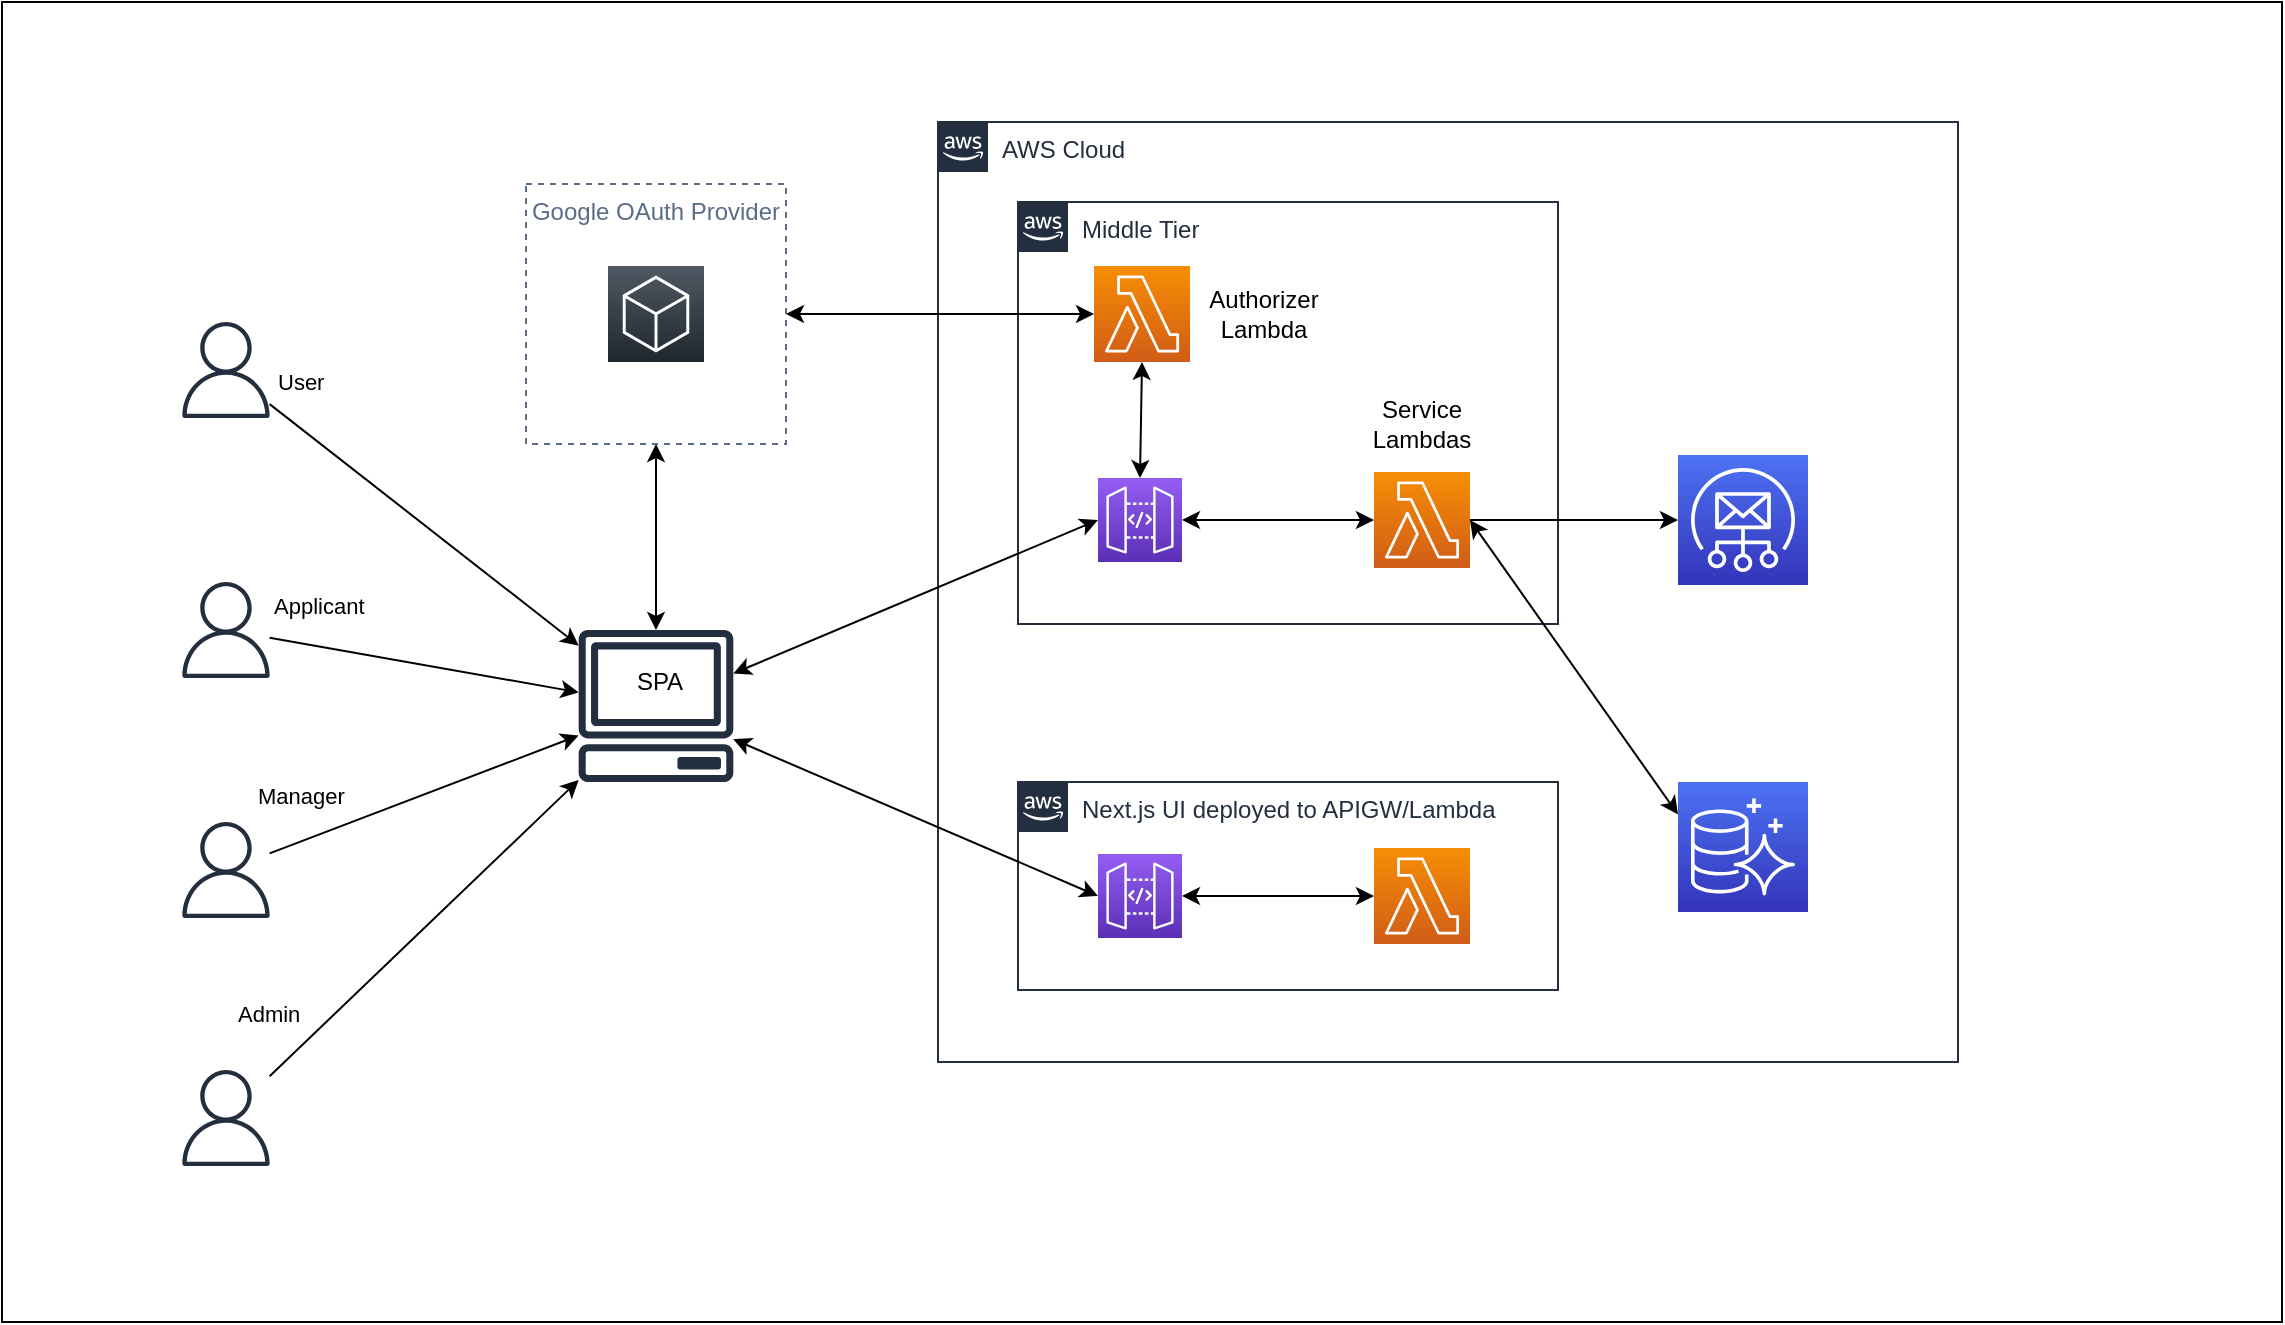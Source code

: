 <mxfile version="14.6.11" type="device"><diagram id="Ht1M8jgEwFfnCIfOTk4-" name="Page-1"><mxGraphModel dx="1186" dy="667" grid="1" gridSize="10" guides="1" tooltips="1" connect="1" arrows="1" fold="1" page="1" pageScale="1" pageWidth="1169" pageHeight="827" math="0" shadow="0"><root><mxCell id="0"/><mxCell id="1" parent="0"/><mxCell id="B9gwyxUEidjCUfpL_QzQ-71" value="" style="rounded=0;whiteSpace=wrap;html=1;fillColor=#ffffff;" parent="1" vertex="1"><mxGeometry x="32" y="100" width="1140" height="660" as="geometry"/></mxCell><mxCell id="B9gwyxUEidjCUfpL_QzQ-36" value="AWS Cloud" style="points=[[0,0],[0.25,0],[0.5,0],[0.75,0],[1,0],[1,0.25],[1,0.5],[1,0.75],[1,1],[0.75,1],[0.5,1],[0.25,1],[0,1],[0,0.75],[0,0.5],[0,0.25]];outlineConnect=0;gradientColor=none;html=1;whiteSpace=wrap;fontSize=12;fontStyle=0;shape=mxgraph.aws4.group;grIcon=mxgraph.aws4.group_aws_cloud_alt;strokeColor=#232F3E;verticalAlign=top;align=left;spacingLeft=30;fontColor=#232F3E;dashed=0;" parent="1" vertex="1"><mxGeometry x="500" y="160" width="510" height="470" as="geometry"/></mxCell><mxCell id="B9gwyxUEidjCUfpL_QzQ-54" value="Middle Tier" style="points=[[0,0],[0.25,0],[0.5,0],[0.75,0],[1,0],[1,0.25],[1,0.5],[1,0.75],[1,1],[0.75,1],[0.5,1],[0.25,1],[0,1],[0,0.75],[0,0.5],[0,0.25]];outlineConnect=0;gradientColor=none;html=1;whiteSpace=wrap;fontSize=12;fontStyle=0;shape=mxgraph.aws4.group;grIcon=mxgraph.aws4.group_aws_cloud_alt;strokeColor=#232F3E;verticalAlign=top;align=left;spacingLeft=30;fontColor=#232F3E;dashed=0;" parent="1" vertex="1"><mxGeometry x="540" y="200" width="270" height="211" as="geometry"/></mxCell><mxCell id="B9gwyxUEidjCUfpL_QzQ-35" value="Next.js UI deployed to APIGW/Lambda" style="points=[[0,0],[0.25,0],[0.5,0],[0.75,0],[1,0],[1,0.25],[1,0.5],[1,0.75],[1,1],[0.75,1],[0.5,1],[0.25,1],[0,1],[0,0.75],[0,0.5],[0,0.25]];outlineConnect=0;gradientColor=none;html=1;whiteSpace=wrap;fontSize=12;fontStyle=0;shape=mxgraph.aws4.group;grIcon=mxgraph.aws4.group_aws_cloud_alt;strokeColor=#232F3E;verticalAlign=top;align=left;spacingLeft=30;fontColor=#232F3E;dashed=0;" parent="1" vertex="1"><mxGeometry x="540" y="490" width="270" height="104" as="geometry"/></mxCell><mxCell id="B9gwyxUEidjCUfpL_QzQ-6" value="" style="points=[[0,0,0],[0.25,0,0],[0.5,0,0],[0.75,0,0],[1,0,0],[0,1,0],[0.25,1,0],[0.5,1,0],[0.75,1,0],[1,1,0],[0,0.25,0],[0,0.5,0],[0,0.75,0],[1,0.25,0],[1,0.5,0],[1,0.75,0]];outlineConnect=0;fontColor=#232F3E;gradientColor=#945DF2;gradientDirection=north;fillColor=#5A30B5;strokeColor=#ffffff;dashed=0;verticalLabelPosition=bottom;verticalAlign=top;align=center;html=1;fontSize=12;fontStyle=0;aspect=fixed;shape=mxgraph.aws4.resourceIcon;resIcon=mxgraph.aws4.api_gateway;" parent="1" vertex="1"><mxGeometry x="580" y="526" width="42" height="42" as="geometry"/></mxCell><mxCell id="B9gwyxUEidjCUfpL_QzQ-7" value="" style="points=[[0,0,0],[0.25,0,0],[0.5,0,0],[0.75,0,0],[1,0,0],[0,1,0],[0.25,1,0],[0.5,1,0],[0.75,1,0],[1,1,0],[0,0.25,0],[0,0.5,0],[0,0.75,0],[1,0.25,0],[1,0.5,0],[1,0.75,0]];outlineConnect=0;fontColor=#232F3E;gradientColor=#4D72F3;gradientDirection=north;fillColor=#3334B9;strokeColor=#ffffff;dashed=0;verticalLabelPosition=bottom;verticalAlign=top;align=center;html=1;fontSize=12;fontStyle=0;aspect=fixed;shape=mxgraph.aws4.resourceIcon;resIcon=mxgraph.aws4.aurora;" parent="1" vertex="1"><mxGeometry x="870" y="490" width="65" height="65" as="geometry"/></mxCell><mxCell id="B9gwyxUEidjCUfpL_QzQ-10" value="" style="points=[[0,0,0],[0.25,0,0],[0.5,0,0],[0.75,0,0],[1,0,0],[0,1,0],[0.25,1,0],[0.5,1,0],[0.75,1,0],[1,1,0],[0,0.25,0],[0,0.5,0],[0,0.75,0],[1,0.25,0],[1,0.5,0],[1,0.75,0]];outlineConnect=0;fontColor=#232F3E;gradientColor=#4D72F3;gradientDirection=north;fillColor=#3334B9;strokeColor=#ffffff;dashed=0;verticalLabelPosition=bottom;verticalAlign=top;align=center;html=1;fontSize=12;fontStyle=0;aspect=fixed;shape=mxgraph.aws4.resourceIcon;resIcon=mxgraph.aws4.simple_email_service;" parent="1" vertex="1"><mxGeometry x="870" y="326.5" width="65" height="65" as="geometry"/></mxCell><mxCell id="B9gwyxUEidjCUfpL_QzQ-13" value="" style="points=[[0,0,0],[0.25,0,0],[0.5,0,0],[0.75,0,0],[1,0,0],[0,1,0],[0.25,1,0],[0.5,1,0],[0.75,1,0],[1,1,0],[0,0.25,0],[0,0.5,0],[0,0.75,0],[1,0.25,0],[1,0.5,0],[1,0.75,0]];outlineConnect=0;fontColor=#232F3E;gradientColor=#F78E04;gradientDirection=north;fillColor=#D05C17;strokeColor=#ffffff;dashed=0;verticalLabelPosition=bottom;verticalAlign=top;align=center;html=1;fontSize=12;fontStyle=0;aspect=fixed;shape=mxgraph.aws4.resourceIcon;resIcon=mxgraph.aws4.lambda;" parent="1" vertex="1"><mxGeometry x="718" y="523" width="48" height="48" as="geometry"/></mxCell><mxCell id="B9gwyxUEidjCUfpL_QzQ-16" value="" style="outlineConnect=0;fontColor=#232F3E;gradientColor=none;fillColor=#232F3E;strokeColor=none;dashed=0;verticalLabelPosition=bottom;verticalAlign=top;align=center;html=1;fontSize=12;fontStyle=0;aspect=fixed;pointerEvents=1;shape=mxgraph.aws4.user;" parent="1" vertex="1"><mxGeometry x="120" y="634" width="48" height="48" as="geometry"/></mxCell><mxCell id="B9gwyxUEidjCUfpL_QzQ-17" value="" style="outlineConnect=0;fontColor=#232F3E;gradientColor=none;fillColor=#232F3E;strokeColor=none;dashed=0;verticalLabelPosition=bottom;verticalAlign=top;align=center;html=1;fontSize=12;fontStyle=0;aspect=fixed;pointerEvents=1;shape=mxgraph.aws4.user;" parent="1" vertex="1"><mxGeometry x="120" y="510" width="48" height="48" as="geometry"/></mxCell><mxCell id="B9gwyxUEidjCUfpL_QzQ-18" value="" style="outlineConnect=0;fontColor=#232F3E;gradientColor=none;fillColor=#232F3E;strokeColor=none;dashed=0;verticalLabelPosition=bottom;verticalAlign=top;align=center;html=1;fontSize=12;fontStyle=0;aspect=fixed;pointerEvents=1;shape=mxgraph.aws4.user;" parent="1" vertex="1"><mxGeometry x="120" y="390" width="48" height="48" as="geometry"/></mxCell><mxCell id="B9gwyxUEidjCUfpL_QzQ-19" value="" style="outlineConnect=0;fontColor=#232F3E;gradientColor=none;fillColor=#232F3E;strokeColor=none;dashed=0;verticalLabelPosition=bottom;verticalAlign=top;align=center;html=1;fontSize=12;fontStyle=0;aspect=fixed;pointerEvents=1;shape=mxgraph.aws4.user;" parent="1" vertex="1"><mxGeometry x="120" y="260" width="48" height="48" as="geometry"/></mxCell><mxCell id="B9gwyxUEidjCUfpL_QzQ-23" value="" style="endArrow=classic;html=1;" parent="1" source="B9gwyxUEidjCUfpL_QzQ-19" target="B9gwyxUEidjCUfpL_QzQ-45" edge="1"><mxGeometry relative="1" as="geometry"><mxPoint x="168.07" y="107.983" as="sourcePoint"/><mxPoint x="410" y="520.02" as="targetPoint"/></mxGeometry></mxCell><mxCell id="B9gwyxUEidjCUfpL_QzQ-25" value="User" style="edgeLabel;resizable=0;html=1;align=left;verticalAlign=bottom;" parent="B9gwyxUEidjCUfpL_QzQ-23" connectable="0" vertex="1"><mxGeometry x="-1" relative="1" as="geometry"><mxPoint x="2" y="-3" as="offset"/></mxGeometry></mxCell><mxCell id="B9gwyxUEidjCUfpL_QzQ-26" value="" style="endArrow=classic;html=1;" parent="1" source="B9gwyxUEidjCUfpL_QzQ-18" target="B9gwyxUEidjCUfpL_QzQ-45" edge="1"><mxGeometry relative="1" as="geometry"><mxPoint x="230" y="288.58" as="sourcePoint"/><mxPoint x="390" y="288.58" as="targetPoint"/></mxGeometry></mxCell><mxCell id="B9gwyxUEidjCUfpL_QzQ-27" value="Applicant" style="edgeLabel;resizable=0;html=1;align=left;verticalAlign=bottom;" parent="B9gwyxUEidjCUfpL_QzQ-26" connectable="0" vertex="1"><mxGeometry x="-1" relative="1" as="geometry"><mxPoint y="-7" as="offset"/></mxGeometry></mxCell><mxCell id="B9gwyxUEidjCUfpL_QzQ-28" value="" style="endArrow=classic;html=1;" parent="1" source="B9gwyxUEidjCUfpL_QzQ-17" target="B9gwyxUEidjCUfpL_QzQ-45" edge="1"><mxGeometry relative="1" as="geometry"><mxPoint x="230" y="491" as="sourcePoint"/><mxPoint x="380" y="230.0" as="targetPoint"/></mxGeometry></mxCell><mxCell id="B9gwyxUEidjCUfpL_QzQ-29" value="Manager" style="edgeLabel;resizable=0;html=1;align=left;verticalAlign=bottom;" parent="B9gwyxUEidjCUfpL_QzQ-28" connectable="0" vertex="1"><mxGeometry x="-1" relative="1" as="geometry"><mxPoint x="-8" y="-20" as="offset"/></mxGeometry></mxCell><mxCell id="B9gwyxUEidjCUfpL_QzQ-30" value="" style="endArrow=classic;html=1;" parent="1" source="B9gwyxUEidjCUfpL_QzQ-16" target="B9gwyxUEidjCUfpL_QzQ-45" edge="1"><mxGeometry relative="1" as="geometry"><mxPoint x="280" y="540" as="sourcePoint"/><mxPoint x="440" y="540" as="targetPoint"/></mxGeometry></mxCell><mxCell id="B9gwyxUEidjCUfpL_QzQ-31" value="Admin" style="edgeLabel;resizable=0;html=1;align=left;verticalAlign=bottom;" parent="B9gwyxUEidjCUfpL_QzQ-30" connectable="0" vertex="1"><mxGeometry x="-1" relative="1" as="geometry"><mxPoint x="-18" y="-23" as="offset"/></mxGeometry></mxCell><mxCell id="B9gwyxUEidjCUfpL_QzQ-40" value="" style="endArrow=classic;startArrow=classic;html=1;exitX=0;exitY=0.5;exitDx=0;exitDy=0;exitPerimeter=0;entryX=1;entryY=0.5;entryDx=0;entryDy=0;entryPerimeter=0;" parent="1" source="B9gwyxUEidjCUfpL_QzQ-56" target="B9gwyxUEidjCUfpL_QzQ-55" edge="1"><mxGeometry width="50" height="50" relative="1" as="geometry"><mxPoint x="469.0" y="484" as="sourcePoint"/><mxPoint x="469.0" y="408.0" as="targetPoint"/></mxGeometry></mxCell><mxCell id="B9gwyxUEidjCUfpL_QzQ-49" value="" style="group" parent="1" vertex="1" connectable="0"><mxGeometry x="320" y="414" width="78" height="76" as="geometry"/></mxCell><mxCell id="B9gwyxUEidjCUfpL_QzQ-45" value="" style="outlineConnect=0;fontColor=#232F3E;gradientColor=none;fillColor=#232F3E;strokeColor=none;dashed=0;verticalLabelPosition=bottom;verticalAlign=top;align=center;html=1;fontSize=12;fontStyle=0;aspect=fixed;pointerEvents=1;shape=mxgraph.aws4.client;" parent="B9gwyxUEidjCUfpL_QzQ-49" vertex="1"><mxGeometry width="78" height="76" as="geometry"/></mxCell><mxCell id="B9gwyxUEidjCUfpL_QzQ-46" value="SPA" style="text;html=1;strokeColor=none;fillColor=none;align=center;verticalAlign=middle;whiteSpace=wrap;rounded=0;" parent="B9gwyxUEidjCUfpL_QzQ-49" vertex="1"><mxGeometry x="21" y="16" width="40" height="20" as="geometry"/></mxCell><mxCell id="B9gwyxUEidjCUfpL_QzQ-51" value="" style="endArrow=classic;html=1;entryX=0;entryY=0.5;entryDx=0;entryDy=0;entryPerimeter=0;startArrow=classic;startFill=1;" parent="1" source="B9gwyxUEidjCUfpL_QzQ-45" target="B9gwyxUEidjCUfpL_QzQ-6" edge="1"><mxGeometry width="50" height="50" relative="1" as="geometry"><mxPoint x="500" y="310" as="sourcePoint"/><mxPoint x="550" y="260" as="targetPoint"/></mxGeometry></mxCell><mxCell id="B9gwyxUEidjCUfpL_QzQ-52" value="" style="endArrow=classic;startArrow=classic;html=1;entryX=0.5;entryY=1;entryDx=0;entryDy=0;" parent="1" source="B9gwyxUEidjCUfpL_QzQ-45" target="B9gwyxUEidjCUfpL_QzQ-37" edge="1"><mxGeometry width="50" height="50" relative="1" as="geometry"><mxPoint x="500" y="310" as="sourcePoint"/><mxPoint x="550" y="260" as="targetPoint"/></mxGeometry></mxCell><mxCell id="B9gwyxUEidjCUfpL_QzQ-53" value="" style="group" parent="1" vertex="1" connectable="0"><mxGeometry x="294" y="191" width="130" height="130" as="geometry"/></mxCell><mxCell id="B9gwyxUEidjCUfpL_QzQ-37" value="Google OAuth Provider" style="fillColor=none;strokeColor=#5A6C86;dashed=1;verticalAlign=top;fontStyle=0;fontColor=#5A6C86;" parent="B9gwyxUEidjCUfpL_QzQ-53" vertex="1"><mxGeometry width="130" height="130" as="geometry"/></mxCell><mxCell id="B9gwyxUEidjCUfpL_QzQ-11" value="" style="points=[[0,0,0],[0.25,0,0],[0.5,0,0],[0.75,0,0],[1,0,0],[0,1,0],[0.25,1,0],[0.5,1,0],[0.75,1,0],[1,1,0],[0,0.25,0],[0,0.5,0],[0,0.75,0],[1,0.25,0],[1,0.5,0],[1,0.75,0]];gradientDirection=north;outlineConnect=0;fontColor=#232F3E;gradientColor=#505863;fillColor=#1E262E;strokeColor=#ffffff;dashed=0;verticalLabelPosition=bottom;verticalAlign=top;align=center;html=1;fontSize=12;fontStyle=0;aspect=fixed;shape=mxgraph.aws4.resourceIcon;resIcon=mxgraph.aws4.general;" parent="B9gwyxUEidjCUfpL_QzQ-53" vertex="1"><mxGeometry x="41" y="41" width="48" height="48" as="geometry"/></mxCell><mxCell id="B9gwyxUEidjCUfpL_QzQ-55" value="" style="points=[[0,0,0],[0.25,0,0],[0.5,0,0],[0.75,0,0],[1,0,0],[0,1,0],[0.25,1,0],[0.5,1,0],[0.75,1,0],[1,1,0],[0,0.25,0],[0,0.5,0],[0,0.75,0],[1,0.25,0],[1,0.5,0],[1,0.75,0]];outlineConnect=0;fontColor=#232F3E;gradientColor=#945DF2;gradientDirection=north;fillColor=#5A30B5;strokeColor=#ffffff;dashed=0;verticalLabelPosition=bottom;verticalAlign=top;align=center;html=1;fontSize=12;fontStyle=0;aspect=fixed;shape=mxgraph.aws4.resourceIcon;resIcon=mxgraph.aws4.api_gateway;" parent="1" vertex="1"><mxGeometry x="580" y="338" width="42" height="42" as="geometry"/></mxCell><mxCell id="B9gwyxUEidjCUfpL_QzQ-56" value="" style="points=[[0,0,0],[0.25,0,0],[0.5,0,0],[0.75,0,0],[1,0,0],[0,1,0],[0.25,1,0],[0.5,1,0],[0.75,1,0],[1,1,0],[0,0.25,0],[0,0.5,0],[0,0.75,0],[1,0.25,0],[1,0.5,0],[1,0.75,0]];outlineConnect=0;fontColor=#232F3E;gradientColor=#F78E04;gradientDirection=north;fillColor=#D05C17;strokeColor=#ffffff;dashed=0;verticalLabelPosition=bottom;verticalAlign=top;align=center;html=1;fontSize=12;fontStyle=0;aspect=fixed;shape=mxgraph.aws4.resourceIcon;resIcon=mxgraph.aws4.lambda;" parent="1" vertex="1"><mxGeometry x="718" y="335" width="48" height="48" as="geometry"/></mxCell><mxCell id="B9gwyxUEidjCUfpL_QzQ-57" value="" style="endArrow=classic;html=1;entryX=0;entryY=0.5;entryDx=0;entryDy=0;entryPerimeter=0;startArrow=classic;startFill=1;" parent="1" source="B9gwyxUEidjCUfpL_QzQ-45" target="B9gwyxUEidjCUfpL_QzQ-55" edge="1"><mxGeometry width="50" height="50" relative="1" as="geometry"><mxPoint x="407.812" y="446.831" as="sourcePoint"/><mxPoint x="590" y="554" as="targetPoint"/></mxGeometry></mxCell><mxCell id="B9gwyxUEidjCUfpL_QzQ-58" value="" style="endArrow=classic;html=1;entryX=0;entryY=0.5;entryDx=0;entryDy=0;entryPerimeter=0;exitX=1;exitY=0.5;exitDx=0;exitDy=0;exitPerimeter=0;" parent="1" source="B9gwyxUEidjCUfpL_QzQ-56" target="B9gwyxUEidjCUfpL_QzQ-10" edge="1"><mxGeometry width="50" height="50" relative="1" as="geometry"><mxPoint x="500" y="310" as="sourcePoint"/><mxPoint x="550" y="260" as="targetPoint"/></mxGeometry></mxCell><mxCell id="B9gwyxUEidjCUfpL_QzQ-59" value="" style="endArrow=classic;startArrow=classic;html=1;exitX=0;exitY=0.25;exitDx=0;exitDy=0;exitPerimeter=0;entryX=1;entryY=0.5;entryDx=0;entryDy=0;entryPerimeter=0;" parent="1" source="B9gwyxUEidjCUfpL_QzQ-7" target="B9gwyxUEidjCUfpL_QzQ-56" edge="1"><mxGeometry width="50" height="50" relative="1" as="geometry"><mxPoint x="680" y="369" as="sourcePoint"/><mxPoint x="632.0" y="369" as="targetPoint"/></mxGeometry></mxCell><mxCell id="B9gwyxUEidjCUfpL_QzQ-60" value="" style="endArrow=classic;startArrow=classic;html=1;exitX=0;exitY=0.5;exitDx=0;exitDy=0;exitPerimeter=0;entryX=1;entryY=0.5;entryDx=0;entryDy=0;entryPerimeter=0;" parent="1" source="B9gwyxUEidjCUfpL_QzQ-13" target="B9gwyxUEidjCUfpL_QzQ-6" edge="1"><mxGeometry width="50" height="50" relative="1" as="geometry"><mxPoint x="728" y="369" as="sourcePoint"/><mxPoint x="632.0" y="369" as="targetPoint"/></mxGeometry></mxCell><mxCell id="B9gwyxUEidjCUfpL_QzQ-61" value="" style="points=[[0,0,0],[0.25,0,0],[0.5,0,0],[0.75,0,0],[1,0,0],[0,1,0],[0.25,1,0],[0.5,1,0],[0.75,1,0],[1,1,0],[0,0.25,0],[0,0.5,0],[0,0.75,0],[1,0.25,0],[1,0.5,0],[1,0.75,0]];outlineConnect=0;fontColor=#232F3E;gradientColor=#F78E04;gradientDirection=north;fillColor=#D05C17;strokeColor=#ffffff;dashed=0;verticalLabelPosition=bottom;verticalAlign=top;align=center;html=1;fontSize=12;fontStyle=0;aspect=fixed;shape=mxgraph.aws4.resourceIcon;resIcon=mxgraph.aws4.lambda;" parent="1" vertex="1"><mxGeometry x="578" y="232" width="48" height="48" as="geometry"/></mxCell><mxCell id="B9gwyxUEidjCUfpL_QzQ-62" value="" style="endArrow=classic;startArrow=classic;html=1;entryX=0.5;entryY=0;entryDx=0;entryDy=0;entryPerimeter=0;exitX=0.5;exitY=1;exitDx=0;exitDy=0;exitPerimeter=0;" parent="1" source="B9gwyxUEidjCUfpL_QzQ-61" target="B9gwyxUEidjCUfpL_QzQ-55" edge="1"><mxGeometry width="50" height="50" relative="1" as="geometry"><mxPoint x="728" y="369" as="sourcePoint"/><mxPoint x="632.0" y="369" as="targetPoint"/></mxGeometry></mxCell><mxCell id="B9gwyxUEidjCUfpL_QzQ-63" value="" style="endArrow=classic;startArrow=classic;html=1;entryX=0;entryY=0.5;entryDx=0;entryDy=0;entryPerimeter=0;exitX=1;exitY=0.5;exitDx=0;exitDy=0;" parent="1" source="B9gwyxUEidjCUfpL_QzQ-37" target="B9gwyxUEidjCUfpL_QzQ-61" edge="1"><mxGeometry width="50" height="50" relative="1" as="geometry"><mxPoint x="612.0" y="290" as="sourcePoint"/><mxPoint x="611" y="348" as="targetPoint"/></mxGeometry></mxCell><mxCell id="B9gwyxUEidjCUfpL_QzQ-66" value="Authorizer&lt;br&gt;Lambda" style="text;html=1;strokeColor=none;fillColor=none;align=center;verticalAlign=middle;whiteSpace=wrap;rounded=0;" parent="1" vertex="1"><mxGeometry x="643" y="246" width="40" height="20" as="geometry"/></mxCell><mxCell id="B9gwyxUEidjCUfpL_QzQ-70" value="Service&lt;br&gt;Lambdas" style="text;html=1;strokeColor=none;fillColor=none;align=center;verticalAlign=middle;whiteSpace=wrap;rounded=0;" parent="1" vertex="1"><mxGeometry x="722" y="301" width="40" height="20" as="geometry"/></mxCell></root></mxGraphModel></diagram></mxfile>